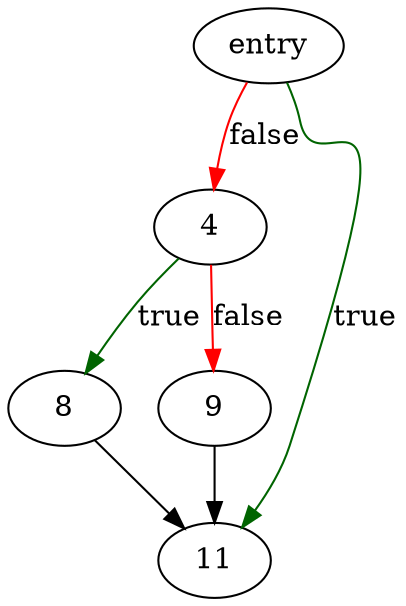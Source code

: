 digraph "di_set_alloc" {
	// Node definitions.
	0 [label=entry];
	4;
	8;
	9;
	11;

	// Edge definitions.
	0 -> 4 [
		color=red
		label=false
	];
	0 -> 11 [
		color=darkgreen
		label=true
	];
	4 -> 8 [
		color=darkgreen
		label=true
	];
	4 -> 9 [
		color=red
		label=false
	];
	8 -> 11;
	9 -> 11;
}